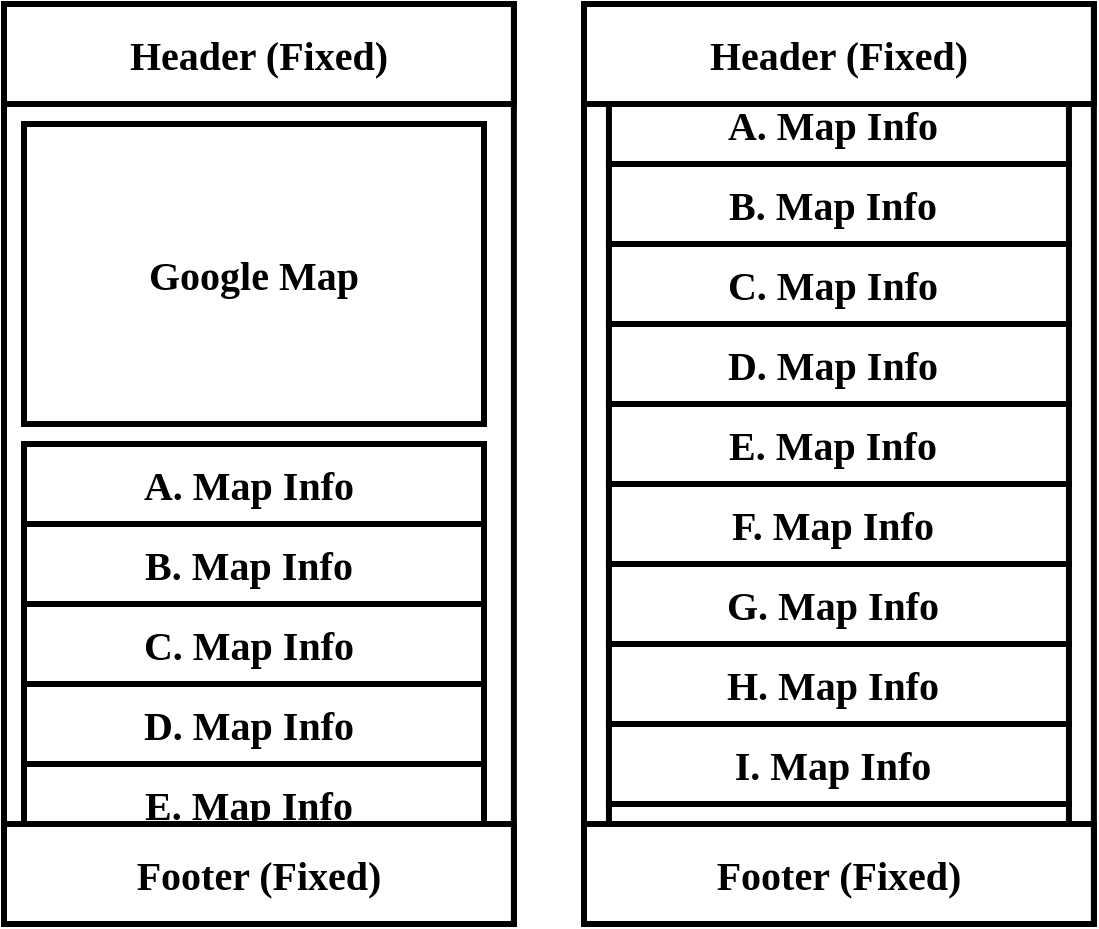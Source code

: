 <mxfile version="13.1.3">
    <diagram id="6hGFLwfOUW9BJ-s0fimq" name="Page-1">
        <mxGraphModel dx="1521" dy="700" grid="1" gridSize="10" guides="1" tooltips="1" connect="1" arrows="1" fold="1" page="1" pageScale="1" pageWidth="600" pageHeight="500" math="0" shadow="0">
            <root>
                <mxCell id="0"/>
                <mxCell id="1" parent="0"/>
                <mxCell id="72" value="" style="rounded=0;whiteSpace=wrap;html=1;strokeWidth=3;fillColor=none;" vertex="1" parent="1">
                    <mxGeometry x="30" y="20" width="254.94" height="460" as="geometry"/>
                </mxCell>
                <mxCell id="4" value="&lt;span style=&quot;font-size: 20px&quot;&gt;Google Map&lt;/span&gt;" style="rounded=0;whiteSpace=wrap;html=1;fontFamily=微軟正黑體;fontSize=24;fontStyle=1;strokeWidth=3;shadow=0;glass=0;comic=0;" parent="1" vertex="1">
                    <mxGeometry x="40" y="80" width="230" height="150" as="geometry"/>
                </mxCell>
                <mxCell id="63" value="&lt;span style=&quot;font-size: 20px&quot;&gt;Header (Fixed)&lt;/span&gt;" style="rounded=0;whiteSpace=wrap;html=1;fontFamily=微軟正黑體;fontSize=24;fontStyle=1;strokeWidth=3;shadow=0;glass=0;comic=0;" vertex="1" parent="1">
                    <mxGeometry x="30" y="20" width="254.94" height="50" as="geometry"/>
                </mxCell>
                <mxCell id="66" value="&lt;span style=&quot;font-size: 20px&quot;&gt;A. Map Info&amp;nbsp;&lt;/span&gt;" style="rounded=0;whiteSpace=wrap;html=1;fontFamily=微軟正黑體;fontSize=24;fontStyle=1;strokeWidth=3;shadow=0;glass=0;comic=0;align=center;" vertex="1" parent="1">
                    <mxGeometry x="40" y="240" width="230" height="40" as="geometry"/>
                </mxCell>
                <mxCell id="73" value="" style="rounded=0;whiteSpace=wrap;html=1;strokeWidth=3;fillColor=none;" vertex="1" parent="1">
                    <mxGeometry x="320" y="20" width="254.94" height="460" as="geometry"/>
                </mxCell>
                <mxCell id="76" value="&lt;span style=&quot;font-size: 20px&quot;&gt;A. Map Info&amp;nbsp;&lt;/span&gt;" style="rounded=0;whiteSpace=wrap;html=1;fontFamily=微軟正黑體;fontSize=24;fontStyle=1;strokeWidth=3;shadow=0;glass=0;comic=0;align=center;" vertex="1" parent="1">
                    <mxGeometry x="332.47" y="60" width="230" height="40" as="geometry"/>
                </mxCell>
                <mxCell id="78" value="&lt;span style=&quot;font-size: 20px&quot;&gt;B. Map Info&amp;nbsp;&lt;/span&gt;" style="rounded=0;whiteSpace=wrap;html=1;fontFamily=微軟正黑體;fontSize=24;fontStyle=1;strokeWidth=3;shadow=0;glass=0;comic=0;align=center;" vertex="1" parent="1">
                    <mxGeometry x="40" y="280" width="230" height="40" as="geometry"/>
                </mxCell>
                <mxCell id="79" value="&lt;span style=&quot;font-size: 20px&quot;&gt;C. Map Info&amp;nbsp;&lt;/span&gt;" style="rounded=0;whiteSpace=wrap;html=1;fontFamily=微軟正黑體;fontSize=24;fontStyle=1;strokeWidth=3;shadow=0;glass=0;comic=0;align=center;" vertex="1" parent="1">
                    <mxGeometry x="40" y="320" width="230" height="40" as="geometry"/>
                </mxCell>
                <mxCell id="80" value="&lt;span style=&quot;font-size: 20px&quot;&gt;D. Map Info&amp;nbsp;&lt;/span&gt;" style="rounded=0;whiteSpace=wrap;html=1;fontFamily=微軟正黑體;fontSize=24;fontStyle=1;strokeWidth=3;shadow=0;glass=0;comic=0;align=center;" vertex="1" parent="1">
                    <mxGeometry x="40" y="360" width="230" height="40" as="geometry"/>
                </mxCell>
                <mxCell id="81" value="&lt;span style=&quot;font-size: 20px&quot;&gt;E. Map Info&amp;nbsp;&lt;/span&gt;" style="rounded=0;whiteSpace=wrap;html=1;fontFamily=微軟正黑體;fontSize=24;fontStyle=1;strokeWidth=3;shadow=0;glass=0;comic=0;align=center;" vertex="1" parent="1">
                    <mxGeometry x="40" y="400" width="230" height="40" as="geometry"/>
                </mxCell>
                <mxCell id="64" value="&lt;span style=&quot;font-size: 20px&quot;&gt;Footer (Fixed)&lt;/span&gt;" style="rounded=0;whiteSpace=wrap;html=1;fontFamily=微軟正黑體;fontSize=24;fontStyle=1;strokeWidth=3;shadow=0;glass=0;comic=0;" vertex="1" parent="1">
                    <mxGeometry x="30" y="430" width="254.94" height="50" as="geometry"/>
                </mxCell>
                <mxCell id="75" value="&lt;span style=&quot;font-size: 20px&quot;&gt;Header (Fixed)&lt;/span&gt;" style="rounded=0;whiteSpace=wrap;html=1;fontFamily=微軟正黑體;fontSize=24;fontStyle=1;strokeWidth=3;shadow=0;glass=0;comic=0;" vertex="1" parent="1">
                    <mxGeometry x="320" y="20" width="254.94" height="50" as="geometry"/>
                </mxCell>
                <mxCell id="84" value="&lt;span style=&quot;font-size: 20px&quot;&gt;B. Map Info&amp;nbsp;&lt;/span&gt;" style="rounded=0;whiteSpace=wrap;html=1;fontFamily=微軟正黑體;fontSize=24;fontStyle=1;strokeWidth=3;shadow=0;glass=0;comic=0;align=center;" vertex="1" parent="1">
                    <mxGeometry x="332.47" y="100" width="230" height="40" as="geometry"/>
                </mxCell>
                <mxCell id="85" value="&lt;span style=&quot;font-size: 20px&quot;&gt;C. Map Info&amp;nbsp;&lt;/span&gt;" style="rounded=0;whiteSpace=wrap;html=1;fontFamily=微軟正黑體;fontSize=24;fontStyle=1;strokeWidth=3;shadow=0;glass=0;comic=0;align=center;" vertex="1" parent="1">
                    <mxGeometry x="332.47" y="140" width="230" height="40" as="geometry"/>
                </mxCell>
                <mxCell id="86" value="&lt;span style=&quot;font-size: 20px&quot;&gt;D. Map Info&amp;nbsp;&lt;/span&gt;" style="rounded=0;whiteSpace=wrap;html=1;fontFamily=微軟正黑體;fontSize=24;fontStyle=1;strokeWidth=3;shadow=0;glass=0;comic=0;align=center;" vertex="1" parent="1">
                    <mxGeometry x="332.47" y="180" width="230" height="40" as="geometry"/>
                </mxCell>
                <mxCell id="87" value="&lt;span style=&quot;font-size: 20px&quot;&gt;E. Map Info&amp;nbsp;&lt;/span&gt;" style="rounded=0;whiteSpace=wrap;html=1;fontFamily=微軟正黑體;fontSize=24;fontStyle=1;strokeWidth=3;shadow=0;glass=0;comic=0;align=center;" vertex="1" parent="1">
                    <mxGeometry x="332.47" y="220" width="230" height="40" as="geometry"/>
                </mxCell>
                <mxCell id="88" value="&lt;span style=&quot;font-size: 20px&quot;&gt;F. Map Info&amp;nbsp;&lt;/span&gt;" style="rounded=0;whiteSpace=wrap;html=1;fontFamily=微軟正黑體;fontSize=24;fontStyle=1;strokeWidth=3;shadow=0;glass=0;comic=0;align=center;" vertex="1" parent="1">
                    <mxGeometry x="332.47" y="260" width="230" height="40" as="geometry"/>
                </mxCell>
                <mxCell id="89" value="&lt;span style=&quot;font-size: 20px&quot;&gt;G. Map Info&amp;nbsp;&lt;/span&gt;" style="rounded=0;whiteSpace=wrap;html=1;fontFamily=微軟正黑體;fontSize=24;fontStyle=1;strokeWidth=3;shadow=0;glass=0;comic=0;align=center;" vertex="1" parent="1">
                    <mxGeometry x="332.47" y="300" width="230" height="40" as="geometry"/>
                </mxCell>
                <mxCell id="90" value="&lt;span style=&quot;font-size: 20px&quot;&gt;H. Map Info&amp;nbsp;&lt;/span&gt;" style="rounded=0;whiteSpace=wrap;html=1;fontFamily=微軟正黑體;fontSize=24;fontStyle=1;strokeWidth=3;shadow=0;glass=0;comic=0;align=center;" vertex="1" parent="1">
                    <mxGeometry x="332.47" y="340" width="230" height="40" as="geometry"/>
                </mxCell>
                <mxCell id="91" value="&lt;span style=&quot;font-size: 20px&quot;&gt;I. Map Info&amp;nbsp;&lt;/span&gt;" style="rounded=0;whiteSpace=wrap;html=1;fontFamily=微軟正黑體;fontSize=24;fontStyle=1;strokeWidth=3;shadow=0;glass=0;comic=0;align=center;" vertex="1" parent="1">
                    <mxGeometry x="332.47" y="380" width="230" height="40" as="geometry"/>
                </mxCell>
                <mxCell id="92" value="&lt;span style=&quot;font-size: 20px&quot;&gt;I. Map Info&amp;nbsp;&lt;/span&gt;" style="rounded=0;whiteSpace=wrap;html=1;fontFamily=微軟正黑體;fontSize=24;fontStyle=1;strokeWidth=3;shadow=0;glass=0;comic=0;align=center;" vertex="1" parent="1">
                    <mxGeometry x="332.47" y="420" width="230" height="40" as="geometry"/>
                </mxCell>
                <mxCell id="77" value="&lt;span style=&quot;font-size: 20px&quot;&gt;Footer (Fixed)&lt;/span&gt;" style="rounded=0;whiteSpace=wrap;html=1;fontFamily=微軟正黑體;fontSize=24;fontStyle=1;strokeWidth=3;shadow=0;glass=0;comic=0;" vertex="1" parent="1">
                    <mxGeometry x="320" y="430" width="254.94" height="50" as="geometry"/>
                </mxCell>
            </root>
        </mxGraphModel>
    </diagram>
</mxfile>